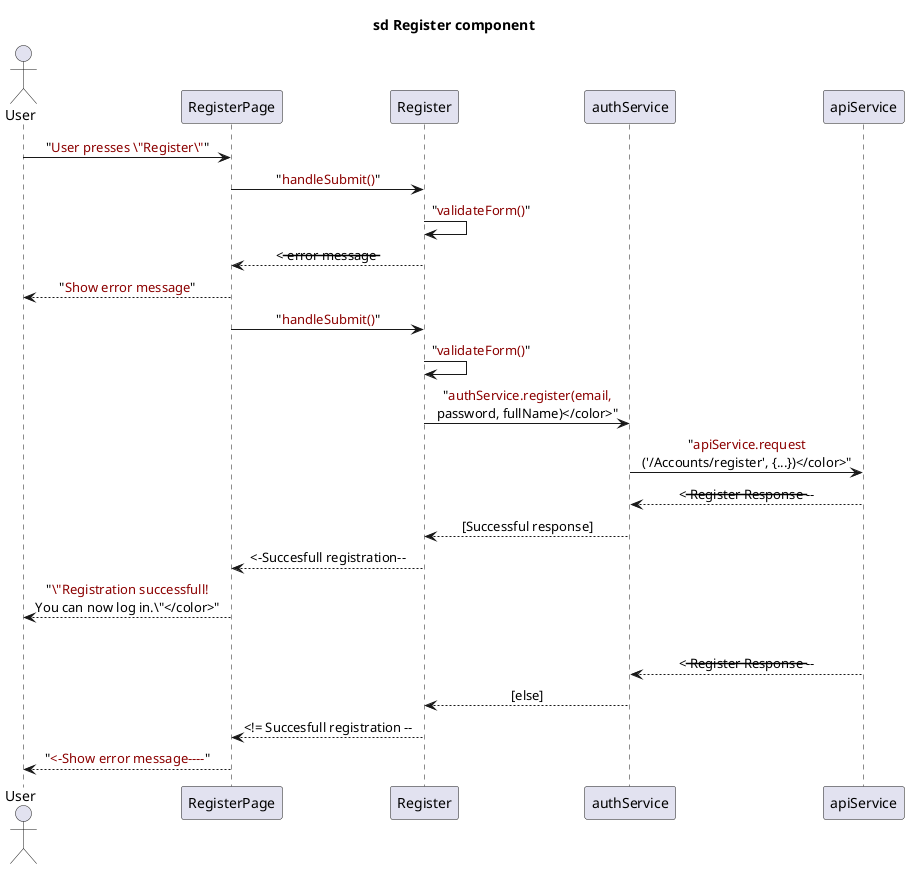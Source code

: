 @startuml Register Sequence Diagram

!define SD_FRAME_HEADER_BG_COLOR transparent
!define SD_FRAME_BORDER_COLOR black
!define LABEL_COLOR darkred

skinparam sequenceMessageAlign center
skinparam sequenceBoxBackgroundColor white
skinparam sequenceBoxBorderColor black
skinparam sequenceMessageAlignment center
skinparam sequenceTitleFontSize 16

title "sd Register component"

actor User
participant RegisterPage
participant Register
participant authService
participant apiService

User -> RegisterPage: "<color:darkred>User presses \"Register\"</color>"

' Optional validation error section
box "opt" #LightYellow
  RegisterPage -> Register: "<color:darkred>handleSubmit()</color>"
  Register -> Register: "<color:darkred>validateForm()</color>"
  Register --> RegisterPage: <-- error message --
  RegisterPage --> User: "<color:darkred>Show error message</color>"
end box

' Main registration flow
RegisterPage -> Register: "<color:darkred>handleSubmit()</color>"
Register -> Register: "<color:darkred>validateForm()</color>"
Register -> authService: "<color:darkred>authService.register(email,\npassword, fullName)</color>"
authService -> apiService: "<color:darkred>apiService.request\n('/Accounts/register', {...})</color>"

' Alternative flows based on response
box "alt" #LightYellow
  ' Success path
  apiService --> authService: <-- Register Response ----
  authService --> Register: [Successful response]
  Register --> RegisterPage: <-Succesfull registration--
  RegisterPage --> User: "<color:darkred>\"Registration successfull!\nYou can now log in.\"</color>"
  
  ' Separate alternative path with a divider
  |||
  
  ' Error path
  apiService --> authService: <-- Register Response ----
  authService --> Register: [else]
  Register --> RegisterPage: <!= Succesfull registration --
  RegisterPage --> User: "<color:darkred><-Show error message----</color>"
end box

@enduml 